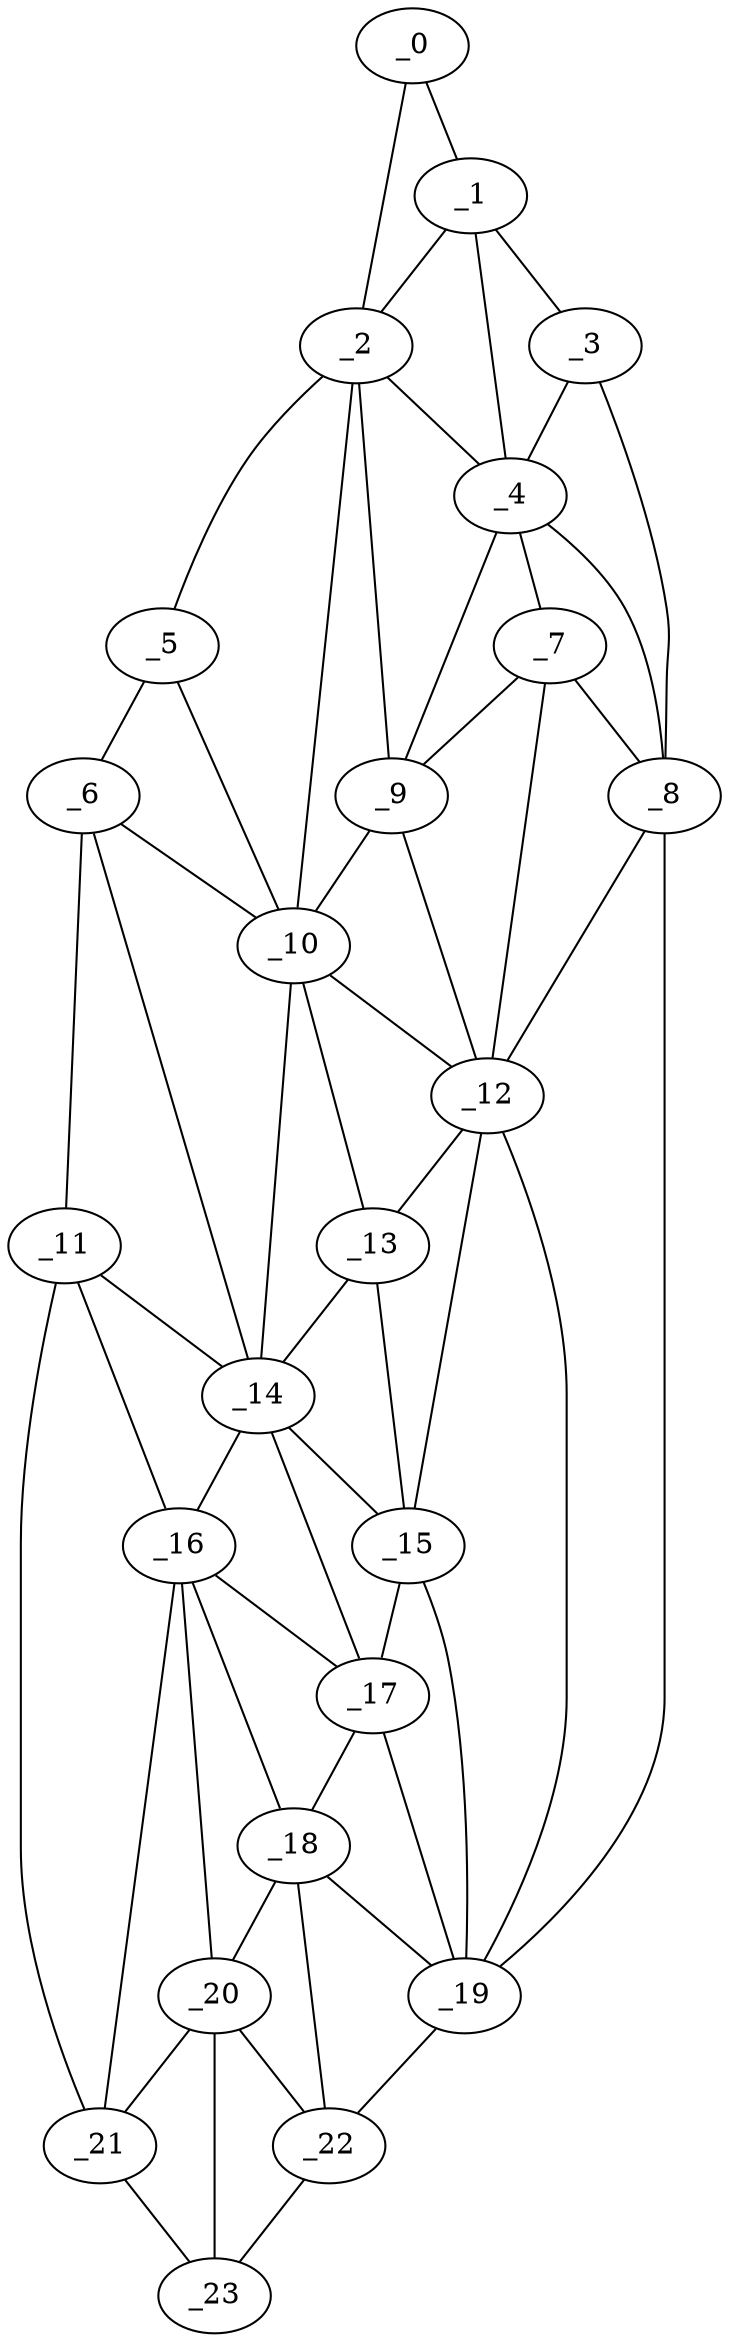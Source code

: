 graph "obj91__310.gxl" {
	_0	 [x=7,
		y=74];
	_1	 [x=33,
		y=87];
	_0 -- _1	 [valence=1];
	_2	 [x=36,
		y=51];
	_0 -- _2	 [valence=1];
	_1 -- _2	 [valence=2];
	_3	 [x=48,
		y=94];
	_1 -- _3	 [valence=1];
	_4	 [x=50,
		y=86];
	_1 -- _4	 [valence=2];
	_2 -- _4	 [valence=1];
	_5	 [x=54,
		y=40];
	_2 -- _5	 [valence=1];
	_9	 [x=67,
		y=73];
	_2 -- _9	 [valence=2];
	_10	 [x=70,
		y=69];
	_2 -- _10	 [valence=2];
	_3 -- _4	 [valence=1];
	_8	 [x=62,
		y=94];
	_3 -- _8	 [valence=1];
	_7	 [x=59,
		y=85];
	_4 -- _7	 [valence=2];
	_4 -- _8	 [valence=2];
	_4 -- _9	 [valence=2];
	_6	 [x=59,
		y=38];
	_5 -- _6	 [valence=1];
	_5 -- _10	 [valence=2];
	_6 -- _10	 [valence=1];
	_11	 [x=72,
		y=35];
	_6 -- _11	 [valence=1];
	_14	 [x=84,
		y=56];
	_6 -- _14	 [valence=2];
	_7 -- _8	 [valence=2];
	_7 -- _9	 [valence=2];
	_12	 [x=72,
		y=83];
	_7 -- _12	 [valence=2];
	_8 -- _12	 [valence=2];
	_19	 [x=115,
		y=68];
	_8 -- _19	 [valence=1];
	_9 -- _10	 [valence=1];
	_9 -- _12	 [valence=2];
	_10 -- _12	 [valence=2];
	_13	 [x=81,
		y=67];
	_10 -- _13	 [valence=1];
	_10 -- _14	 [valence=2];
	_11 -- _14	 [valence=2];
	_16	 [x=105,
		y=45];
	_11 -- _16	 [valence=1];
	_21	 [x=120,
		y=41];
	_11 -- _21	 [valence=1];
	_12 -- _13	 [valence=1];
	_15	 [x=91,
		y=66];
	_12 -- _15	 [valence=2];
	_12 -- _19	 [valence=2];
	_13 -- _14	 [valence=2];
	_13 -- _15	 [valence=2];
	_14 -- _15	 [valence=2];
	_14 -- _16	 [valence=1];
	_17	 [x=105,
		y=60];
	_14 -- _17	 [valence=2];
	_15 -- _17	 [valence=2];
	_15 -- _19	 [valence=1];
	_16 -- _17	 [valence=2];
	_18	 [x=112,
		y=60];
	_16 -- _18	 [valence=2];
	_20	 [x=118,
		y=51];
	_16 -- _20	 [valence=2];
	_16 -- _21	 [valence=2];
	_17 -- _18	 [valence=2];
	_17 -- _19	 [valence=1];
	_18 -- _19	 [valence=2];
	_18 -- _20	 [valence=2];
	_22	 [x=122,
		y=54];
	_18 -- _22	 [valence=1];
	_19 -- _22	 [valence=1];
	_20 -- _21	 [valence=1];
	_20 -- _22	 [valence=2];
	_23	 [x=124,
		y=50];
	_20 -- _23	 [valence=2];
	_21 -- _23	 [valence=1];
	_22 -- _23	 [valence=1];
}
